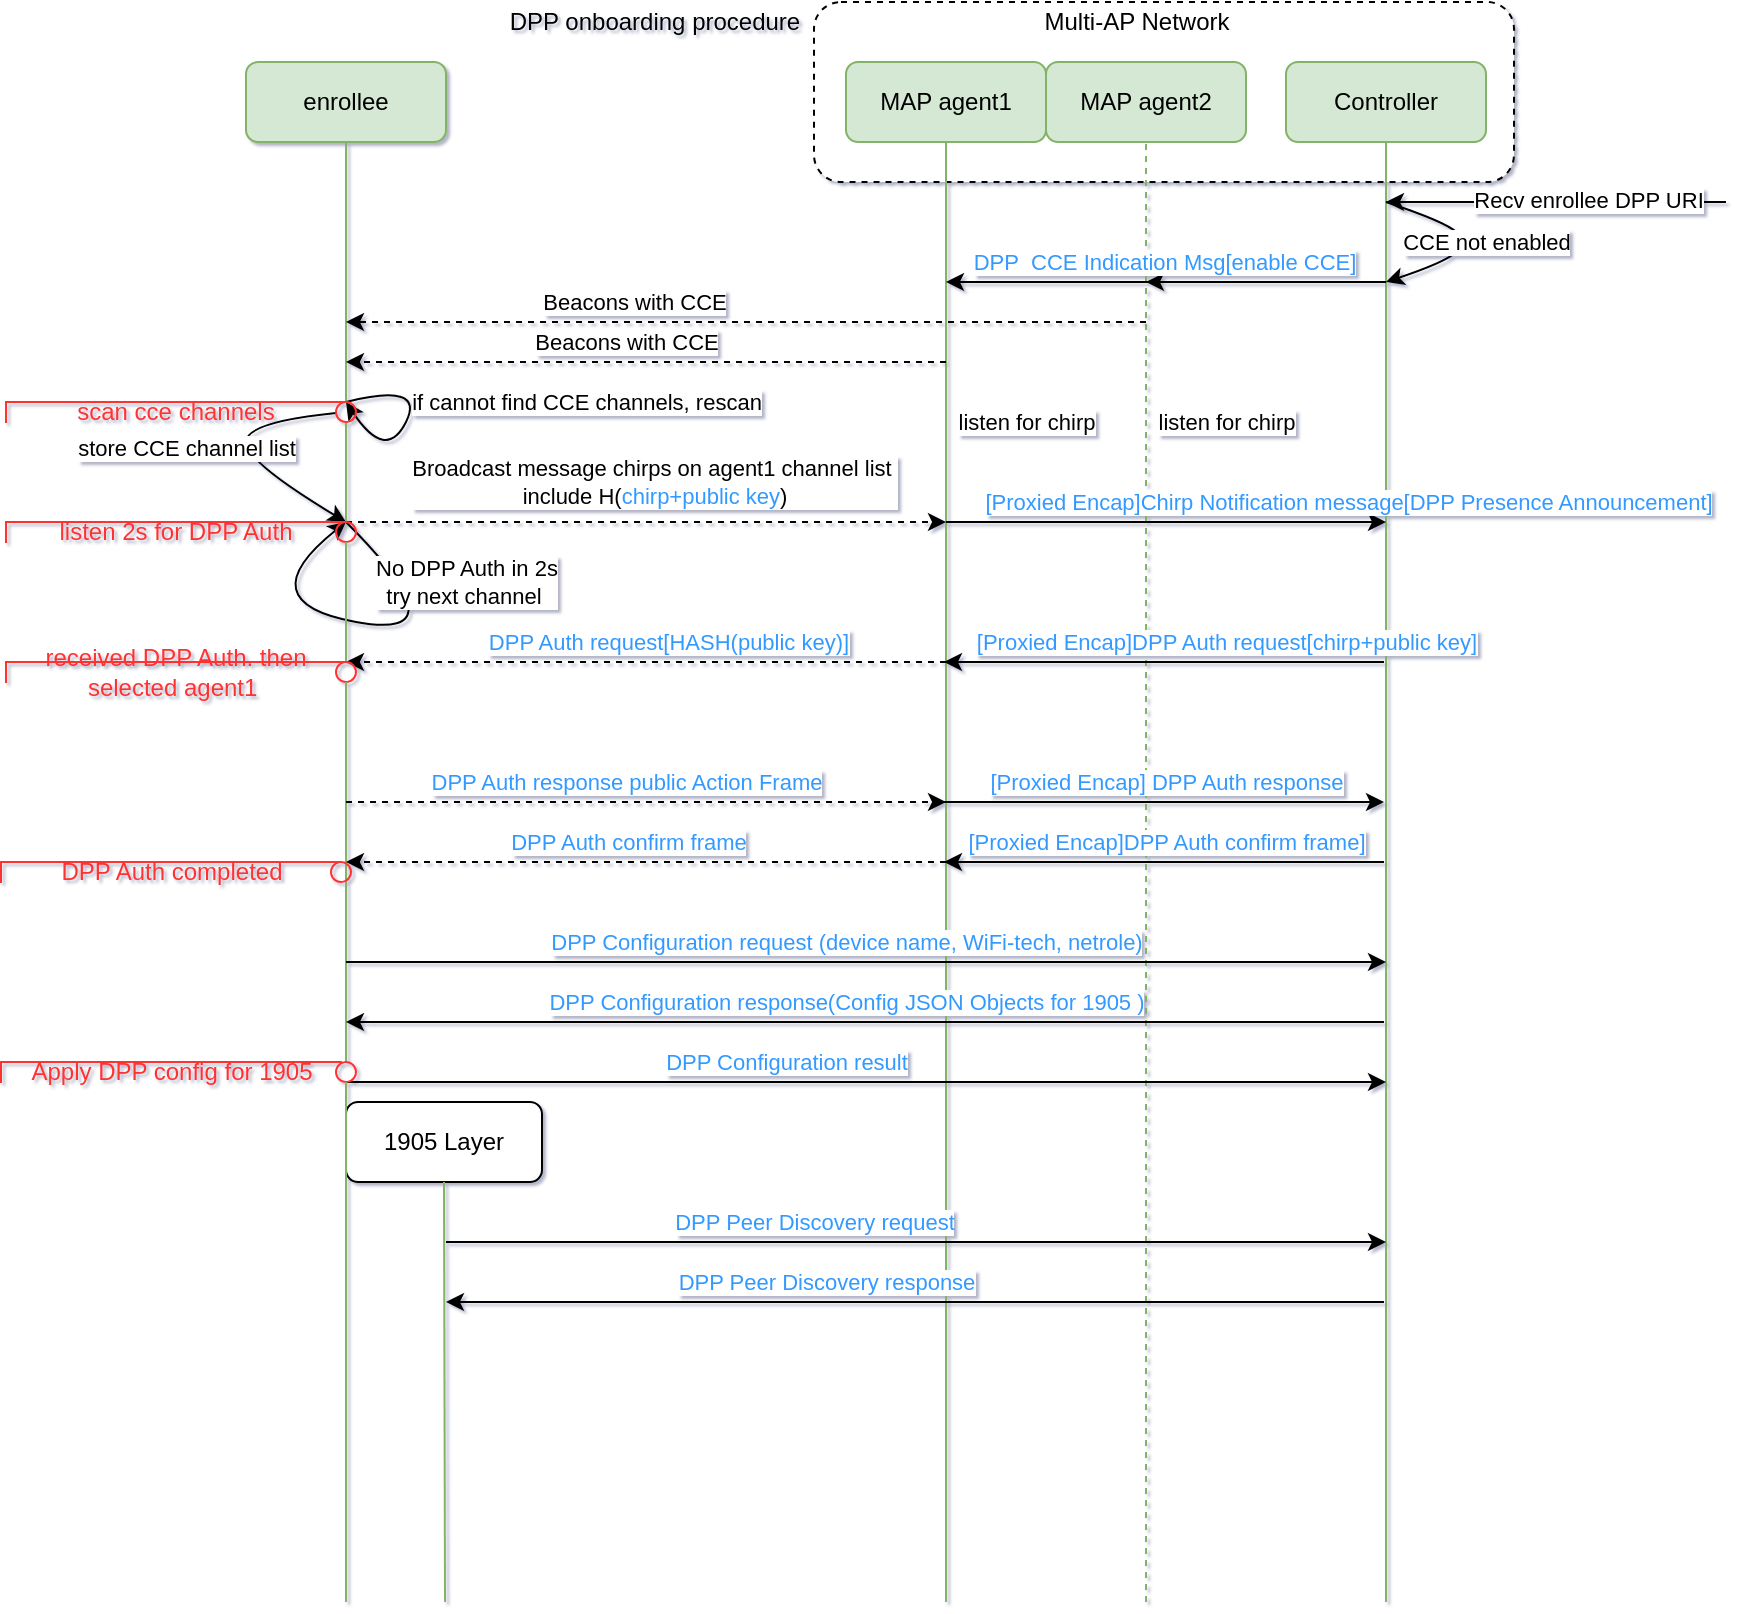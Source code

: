 <mxfile version="18.0.3" type="github">
  <diagram id="O9gMi_NTs04NcxgNP2FB" name="Page-1">
    <mxGraphModel dx="879" dy="625" grid="1" gridSize="10" guides="1" tooltips="1" connect="1" arrows="1" fold="1" page="1" pageScale="1" pageWidth="827" pageHeight="1169" math="0" shadow="1">
      <root>
        <mxCell id="0" />
        <mxCell id="1" parent="0" />
        <mxCell id="7oV9sslifIrVKHSfEK3D-14" value="" style="rounded=1;whiteSpace=wrap;html=1;dashed=1;" vertex="1" parent="1">
          <mxGeometry x="414" y="10" width="350" height="90" as="geometry" />
        </mxCell>
        <mxCell id="7oV9sslifIrVKHSfEK3D-3" value="MAP agent1" style="rounded=1;whiteSpace=wrap;html=1;fillColor=#d5e8d4;strokeColor=#82b366;" vertex="1" parent="1">
          <mxGeometry x="430" y="40" width="100" height="40" as="geometry" />
        </mxCell>
        <mxCell id="7oV9sslifIrVKHSfEK3D-4" value="" style="endArrow=none;html=1;rounded=0;entryX=0.5;entryY=1;entryDx=0;entryDy=0;fillColor=#d5e8d4;strokeColor=#82b366;" edge="1" parent="1" target="7oV9sslifIrVKHSfEK3D-3">
          <mxGeometry width="50" height="50" relative="1" as="geometry">
            <mxPoint x="480" y="810" as="sourcePoint" />
            <mxPoint x="310" y="90" as="targetPoint" />
          </mxGeometry>
        </mxCell>
        <mxCell id="7oV9sslifIrVKHSfEK3D-34" value="&lt;font color=&quot;#000000&quot;&gt;listen for chirp&lt;/font&gt;" style="edgeLabel;html=1;align=center;verticalAlign=middle;resizable=0;points=[];fontColor=#3399FF;" vertex="1" connectable="0" parent="7oV9sslifIrVKHSfEK3D-4">
          <mxGeometry x="0.439" y="-1" relative="1" as="geometry">
            <mxPoint x="39" y="-65" as="offset" />
          </mxGeometry>
        </mxCell>
        <mxCell id="7oV9sslifIrVKHSfEK3D-5" value="Controller" style="rounded=1;whiteSpace=wrap;html=1;fillColor=#d5e8d4;strokeColor=#82b366;" vertex="1" parent="1">
          <mxGeometry x="650" y="40" width="100" height="40" as="geometry" />
        </mxCell>
        <mxCell id="7oV9sslifIrVKHSfEK3D-6" value="" style="endArrow=none;html=1;rounded=0;entryX=0.5;entryY=1;entryDx=0;entryDy=0;fillColor=#d5e8d4;strokeColor=#82b366;" edge="1" parent="1" target="7oV9sslifIrVKHSfEK3D-5">
          <mxGeometry width="50" height="50" relative="1" as="geometry">
            <mxPoint x="700" y="810" as="sourcePoint" />
            <mxPoint x="760" y="90" as="targetPoint" />
          </mxGeometry>
        </mxCell>
        <mxCell id="7oV9sslifIrVKHSfEK3D-7" value="enrollee" style="rounded=1;whiteSpace=wrap;html=1;fillColor=#d5e8d4;strokeColor=#82b366;" vertex="1" parent="1">
          <mxGeometry x="130" y="40" width="100" height="40" as="geometry" />
        </mxCell>
        <mxCell id="7oV9sslifIrVKHSfEK3D-8" value="" style="endArrow=none;html=1;rounded=0;entryX=0.5;entryY=1;entryDx=0;entryDy=0;fillColor=#d5e8d4;strokeColor=#82b366;startArrow=none;" edge="1" parent="1" target="7oV9sslifIrVKHSfEK3D-7" source="7oV9sslifIrVKHSfEK3D-38">
          <mxGeometry width="50" height="50" relative="1" as="geometry">
            <mxPoint x="180" y="610" as="sourcePoint" />
            <mxPoint x="130" y="90" as="targetPoint" />
          </mxGeometry>
        </mxCell>
        <mxCell id="7oV9sslifIrVKHSfEK3D-9" value="DPP onboarding procedure" style="text;html=1;resizable=0;autosize=1;align=center;verticalAlign=middle;points=[];fillColor=none;strokeColor=none;rounded=0;" vertex="1" parent="1">
          <mxGeometry x="254" y="10" width="160" height="20" as="geometry" />
        </mxCell>
        <mxCell id="7oV9sslifIrVKHSfEK3D-10" value="" style="endArrow=classic;html=1;rounded=0;" edge="1" parent="1">
          <mxGeometry width="50" height="50" relative="1" as="geometry">
            <mxPoint x="870" y="110" as="sourcePoint" />
            <mxPoint x="700" y="110" as="targetPoint" />
          </mxGeometry>
        </mxCell>
        <mxCell id="7oV9sslifIrVKHSfEK3D-11" value="Recv enrollee DPP URI" style="edgeLabel;html=1;align=center;verticalAlign=middle;resizable=0;points=[];" vertex="1" connectable="0" parent="7oV9sslifIrVKHSfEK3D-10">
          <mxGeometry x="0.16" y="-1" relative="1" as="geometry">
            <mxPoint x="29" as="offset" />
          </mxGeometry>
        </mxCell>
        <mxCell id="7oV9sslifIrVKHSfEK3D-12" value="MAP agent2" style="rounded=1;whiteSpace=wrap;html=1;fillColor=#d5e8d4;strokeColor=#82b366;" vertex="1" parent="1">
          <mxGeometry x="530" y="40" width="100" height="40" as="geometry" />
        </mxCell>
        <mxCell id="7oV9sslifIrVKHSfEK3D-13" value="" style="endArrow=none;html=1;rounded=0;entryX=0.5;entryY=1;entryDx=0;entryDy=0;fillColor=#d5e8d4;strokeColor=#82b366;dashed=1;" edge="1" parent="1" target="7oV9sslifIrVKHSfEK3D-12">
          <mxGeometry width="50" height="50" relative="1" as="geometry">
            <mxPoint x="580" y="810" as="sourcePoint" />
            <mxPoint x="410" y="90" as="targetPoint" />
          </mxGeometry>
        </mxCell>
        <mxCell id="7oV9sslifIrVKHSfEK3D-15" value="Multi-AP Network" style="text;html=1;align=center;verticalAlign=middle;resizable=0;points=[];autosize=1;strokeColor=none;fillColor=none;" vertex="1" parent="1">
          <mxGeometry x="520" y="10" width="110" height="20" as="geometry" />
        </mxCell>
        <mxCell id="7oV9sslifIrVKHSfEK3D-17" value="CCE not enabled" style="curved=1;endArrow=classic;html=1;rounded=0;" edge="1" parent="1">
          <mxGeometry y="10" width="50" height="50" relative="1" as="geometry">
            <mxPoint x="700" y="110" as="sourcePoint" />
            <mxPoint x="700" y="150" as="targetPoint" />
            <Array as="points">
              <mxPoint x="730" y="120" />
              <mxPoint x="740" y="130" />
              <mxPoint x="730" y="140" />
            </Array>
            <mxPoint x="3" y="-7" as="offset" />
          </mxGeometry>
        </mxCell>
        <mxCell id="7oV9sslifIrVKHSfEK3D-19" value="" style="endArrow=classic;html=1;rounded=0;" edge="1" parent="1">
          <mxGeometry width="50" height="50" relative="1" as="geometry">
            <mxPoint x="700" y="150" as="sourcePoint" />
            <mxPoint x="580" y="150" as="targetPoint" />
          </mxGeometry>
        </mxCell>
        <mxCell id="7oV9sslifIrVKHSfEK3D-20" value="&lt;font color=&quot;#3399ff&quot;&gt;DPP&amp;nbsp; CCE Indication Msg[enable CCE]&lt;/font&gt;" style="edgeLabel;html=1;align=center;verticalAlign=middle;resizable=0;points=[];" vertex="1" connectable="0" parent="7oV9sslifIrVKHSfEK3D-19">
          <mxGeometry x="0.083" y="2" relative="1" as="geometry">
            <mxPoint x="-46" y="-12" as="offset" />
          </mxGeometry>
        </mxCell>
        <mxCell id="7oV9sslifIrVKHSfEK3D-18" value="" style="endArrow=classic;html=1;rounded=0;" edge="1" parent="1">
          <mxGeometry width="50" height="50" relative="1" as="geometry">
            <mxPoint x="700" y="150" as="sourcePoint" />
            <mxPoint x="480" y="150" as="targetPoint" />
          </mxGeometry>
        </mxCell>
        <mxCell id="7oV9sslifIrVKHSfEK3D-21" value="" style="endArrow=classic;html=1;rounded=0;fontColor=#3399FF;dashed=1;" edge="1" parent="1">
          <mxGeometry width="50" height="50" relative="1" as="geometry">
            <mxPoint x="580" y="170" as="sourcePoint" />
            <mxPoint x="180" y="170" as="targetPoint" />
          </mxGeometry>
        </mxCell>
        <mxCell id="7oV9sslifIrVKHSfEK3D-22" value="&lt;font color=&quot;#000000&quot;&gt;Beacons with CCE&lt;/font&gt;" style="edgeLabel;html=1;align=center;verticalAlign=middle;resizable=0;points=[];fontColor=#3399FF;" vertex="1" connectable="0" parent="7oV9sslifIrVKHSfEK3D-21">
          <mxGeometry x="0.28" y="1" relative="1" as="geometry">
            <mxPoint y="-11" as="offset" />
          </mxGeometry>
        </mxCell>
        <mxCell id="7oV9sslifIrVKHSfEK3D-23" value="" style="endArrow=classic;html=1;rounded=0;fontColor=#3399FF;dashed=1;" edge="1" parent="1">
          <mxGeometry width="50" height="50" relative="1" as="geometry">
            <mxPoint x="480" y="190" as="sourcePoint" />
            <mxPoint x="180" y="190" as="targetPoint" />
          </mxGeometry>
        </mxCell>
        <mxCell id="7oV9sslifIrVKHSfEK3D-24" value="&lt;font color=&quot;#000000&quot;&gt;Beacons with CCE&lt;/font&gt;" style="edgeLabel;html=1;align=center;verticalAlign=middle;resizable=0;points=[];fontColor=#3399FF;" vertex="1" connectable="0" parent="1">
          <mxGeometry x="320" y="180" as="geometry" />
        </mxCell>
        <mxCell id="7oV9sslifIrVKHSfEK3D-25" value="if cannot find CCE channels, rescan" style="curved=1;endArrow=classic;html=1;rounded=0;" edge="1" parent="1">
          <mxGeometry x="-0.324" y="81" width="50" height="50" relative="1" as="geometry">
            <mxPoint x="180" y="210" as="sourcePoint" />
            <mxPoint x="180" y="210" as="targetPoint" />
            <Array as="points">
              <mxPoint x="220" y="200" />
              <mxPoint x="200" y="240" />
            </Array>
            <mxPoint x="7" y="-26" as="offset" />
          </mxGeometry>
        </mxCell>
        <mxCell id="7oV9sslifIrVKHSfEK3D-27" value="store CCE channel list" style="curved=1;endArrow=classic;html=1;rounded=0;startArrow=none;" edge="1" parent="1" source="7oV9sslifIrVKHSfEK3D-38">
          <mxGeometry x="-0.057" y="-30" width="50" height="50" relative="1" as="geometry">
            <mxPoint x="180" y="210" as="sourcePoint" />
            <mxPoint x="180" y="270" as="targetPoint" />
            <Array as="points">
              <mxPoint x="130" y="220" />
              <mxPoint x="130" y="240" />
            </Array>
            <mxPoint as="offset" />
          </mxGeometry>
        </mxCell>
        <mxCell id="7oV9sslifIrVKHSfEK3D-28" value="" style="endArrow=classic;html=1;rounded=0;dashed=1;fontColor=#3399FF;" edge="1" parent="1">
          <mxGeometry width="50" height="50" relative="1" as="geometry">
            <mxPoint x="180" y="270" as="sourcePoint" />
            <mxPoint x="480" y="270" as="targetPoint" />
          </mxGeometry>
        </mxCell>
        <mxCell id="7oV9sslifIrVKHSfEK3D-29" value="&lt;font color=&quot;#000000&quot;&gt;Broadcast message chirps on agent1 channel list&amp;nbsp;&lt;br&gt;include H(&lt;/font&gt;chirp+public key&lt;font color=&quot;#000000&quot;&gt;)&lt;/font&gt;" style="edgeLabel;html=1;align=center;verticalAlign=middle;resizable=0;points=[];fontColor=#3399FF;" vertex="1" connectable="0" parent="7oV9sslifIrVKHSfEK3D-28">
          <mxGeometry x="-0.123" y="-1" relative="1" as="geometry">
            <mxPoint x="22" y="-21" as="offset" />
          </mxGeometry>
        </mxCell>
        <mxCell id="7oV9sslifIrVKHSfEK3D-30" value="" style="endArrow=classic;html=1;rounded=0;fontColor=#000000;" edge="1" parent="1">
          <mxGeometry width="50" height="50" relative="1" as="geometry">
            <mxPoint x="480" y="270" as="sourcePoint" />
            <mxPoint x="700" y="270" as="targetPoint" />
          </mxGeometry>
        </mxCell>
        <mxCell id="7oV9sslifIrVKHSfEK3D-31" value="&lt;font color=&quot;#3399ff&quot;&gt;[Proxied Encap]Chirp Notification message[DPP Presence Announcement]&lt;/font&gt;" style="edgeLabel;html=1;align=center;verticalAlign=middle;resizable=0;points=[];fontColor=#000000;" vertex="1" connectable="0" parent="7oV9sslifIrVKHSfEK3D-30">
          <mxGeometry x="-0.259" y="4" relative="1" as="geometry">
            <mxPoint x="119" y="-6" as="offset" />
          </mxGeometry>
        </mxCell>
        <mxCell id="7oV9sslifIrVKHSfEK3D-32" value="" style="endArrow=classic;html=1;rounded=0;fontColor=#000000;" edge="1" parent="1">
          <mxGeometry width="50" height="50" relative="1" as="geometry">
            <mxPoint x="699" y="340" as="sourcePoint" />
            <mxPoint x="479" y="340" as="targetPoint" />
          </mxGeometry>
        </mxCell>
        <mxCell id="7oV9sslifIrVKHSfEK3D-33" value="&lt;font color=&quot;#3399ff&quot;&gt;[Proxied Encap]DPP Auth request[chirp+public key]&lt;/font&gt;" style="edgeLabel;html=1;align=center;verticalAlign=middle;resizable=0;points=[];fontColor=#000000;" vertex="1" connectable="0" parent="7oV9sslifIrVKHSfEK3D-32">
          <mxGeometry x="-0.259" y="4" relative="1" as="geometry">
            <mxPoint x="2" y="-14" as="offset" />
          </mxGeometry>
        </mxCell>
        <mxCell id="7oV9sslifIrVKHSfEK3D-35" value="&lt;font color=&quot;#000000&quot;&gt;listen for chirp&lt;/font&gt;" style="edgeLabel;html=1;align=center;verticalAlign=middle;resizable=0;points=[];fontColor=#3399FF;" vertex="1" connectable="0" parent="1">
          <mxGeometry x="620" y="220" as="geometry" />
        </mxCell>
        <mxCell id="7oV9sslifIrVKHSfEK3D-36" value="No DPP Auth in 2s&lt;br&gt;try next channel&amp;nbsp;" style="curved=1;endArrow=classic;html=1;rounded=0;" edge="1" parent="1">
          <mxGeometry x="-0.512" y="21" width="50" height="50" relative="1" as="geometry">
            <mxPoint x="180" y="270" as="sourcePoint" />
            <mxPoint x="180" y="270" as="targetPoint" />
            <Array as="points">
              <mxPoint x="240" y="330" />
              <mxPoint x="130" y="310" />
            </Array>
            <mxPoint as="offset" />
          </mxGeometry>
        </mxCell>
        <mxCell id="7oV9sslifIrVKHSfEK3D-37" value="" style="endArrow=classic;html=1;rounded=0;fontColor=#3399FF;dashed=1;" edge="1" parent="1">
          <mxGeometry width="50" height="50" relative="1" as="geometry">
            <mxPoint x="480" y="340" as="sourcePoint" />
            <mxPoint x="180" y="340" as="targetPoint" />
          </mxGeometry>
        </mxCell>
        <mxCell id="7oV9sslifIrVKHSfEK3D-60" value="DPP Auth request[HASH(public key)]" style="edgeLabel;html=1;align=center;verticalAlign=middle;resizable=0;points=[];fontColor=#3399FF;" vertex="1" connectable="0" parent="7oV9sslifIrVKHSfEK3D-37">
          <mxGeometry x="-0.063" y="-3" relative="1" as="geometry">
            <mxPoint x="1" y="-7" as="offset" />
          </mxGeometry>
        </mxCell>
        <mxCell id="7oV9sslifIrVKHSfEK3D-39" value="" style="endArrow=none;html=1;rounded=0;entryX=0.5;entryY=1;entryDx=0;entryDy=0;fillColor=#d5e8d4;strokeColor=#82b366;startArrow=none;" edge="1" parent="1" source="7oV9sslifIrVKHSfEK3D-41" target="7oV9sslifIrVKHSfEK3D-38">
          <mxGeometry width="50" height="50" relative="1" as="geometry">
            <mxPoint x="180" y="610" as="sourcePoint" />
            <mxPoint x="180" y="80" as="targetPoint" />
          </mxGeometry>
        </mxCell>
        <mxCell id="7oV9sslifIrVKHSfEK3D-38" value="" style="verticalLabelPosition=bottom;verticalAlign=top;html=1;shape=mxgraph.basic.arc;startAngle=0.101;endAngle=0.1;fontColor=#000000;strokeColor=#FF3333;" vertex="1" parent="1">
          <mxGeometry x="175" y="210" width="10" height="10" as="geometry" />
        </mxCell>
        <mxCell id="7oV9sslifIrVKHSfEK3D-40" value="" style="curved=1;endArrow=none;html=1;rounded=0;" edge="1" parent="1" target="7oV9sslifIrVKHSfEK3D-38">
          <mxGeometry x="-0.057" y="-30" width="50" height="50" relative="1" as="geometry">
            <mxPoint x="180" y="210" as="sourcePoint" />
            <mxPoint x="180" y="270" as="targetPoint" />
            <Array as="points" />
            <mxPoint as="offset" />
          </mxGeometry>
        </mxCell>
        <mxCell id="7oV9sslifIrVKHSfEK3D-41" value="" style="verticalLabelPosition=bottom;verticalAlign=top;html=1;shape=mxgraph.basic.arc;startAngle=0.101;endAngle=0.1;fontColor=#000000;strokeColor=#FF3333;" vertex="1" parent="1">
          <mxGeometry x="175" y="270" width="10" height="10" as="geometry" />
        </mxCell>
        <mxCell id="7oV9sslifIrVKHSfEK3D-42" value="" style="endArrow=none;html=1;rounded=0;entryX=0.5;entryY=1;entryDx=0;entryDy=0;fillColor=#d5e8d4;strokeColor=#82b366;startArrow=none;" edge="1" parent="1" source="7oV9sslifIrVKHSfEK3D-50" target="7oV9sslifIrVKHSfEK3D-41">
          <mxGeometry width="50" height="50" relative="1" as="geometry">
            <mxPoint x="180" y="610" as="sourcePoint" />
            <mxPoint x="180" y="220" as="targetPoint" />
          </mxGeometry>
        </mxCell>
        <mxCell id="7oV9sslifIrVKHSfEK3D-44" value="scan cce channels" style="shape=partialRectangle;whiteSpace=wrap;html=1;bottom=0;right=0;fillColor=none;fontColor=#FF3333;strokeColor=#FF3333;" vertex="1" parent="1">
          <mxGeometry x="10" y="210" width="170" height="10" as="geometry" />
        </mxCell>
        <mxCell id="7oV9sslifIrVKHSfEK3D-48" value="listen 2s for DPP Auth" style="shape=partialRectangle;whiteSpace=wrap;html=1;bottom=0;right=0;fillColor=none;fontColor=#FF3333;strokeColor=#FF3333;" vertex="1" parent="1">
          <mxGeometry x="10" y="270" width="170" height="10" as="geometry" />
        </mxCell>
        <mxCell id="7oV9sslifIrVKHSfEK3D-49" value="received DPP Auth. then selected agent1&amp;nbsp;" style="shape=partialRectangle;whiteSpace=wrap;html=1;bottom=0;right=0;fillColor=none;fontColor=#FF3333;strokeColor=#FF3333;" vertex="1" parent="1">
          <mxGeometry x="10" y="340" width="170" height="10" as="geometry" />
        </mxCell>
        <mxCell id="7oV9sslifIrVKHSfEK3D-50" value="" style="verticalLabelPosition=bottom;verticalAlign=top;html=1;shape=mxgraph.basic.arc;startAngle=0.101;endAngle=0.1;fontColor=#000000;strokeColor=#FF3333;" vertex="1" parent="1">
          <mxGeometry x="175" y="340" width="10" height="10" as="geometry" />
        </mxCell>
        <mxCell id="7oV9sslifIrVKHSfEK3D-51" value="" style="endArrow=none;html=1;rounded=0;entryX=0.5;entryY=1;entryDx=0;entryDy=0;fillColor=#d5e8d4;strokeColor=#82b366;startArrow=none;" edge="1" parent="1" source="7oV9sslifIrVKHSfEK3D-68" target="7oV9sslifIrVKHSfEK3D-50">
          <mxGeometry width="50" height="50" relative="1" as="geometry">
            <mxPoint x="180" y="810" as="sourcePoint" />
            <mxPoint x="180" y="280" as="targetPoint" />
          </mxGeometry>
        </mxCell>
        <mxCell id="7oV9sslifIrVKHSfEK3D-52" value="" style="endArrow=classic;html=1;rounded=0;dashed=1;fontColor=#3399FF;" edge="1" parent="1">
          <mxGeometry width="50" height="50" relative="1" as="geometry">
            <mxPoint x="180" y="410" as="sourcePoint" />
            <mxPoint x="480" y="410" as="targetPoint" />
          </mxGeometry>
        </mxCell>
        <mxCell id="7oV9sslifIrVKHSfEK3D-53" value="DPP Auth response public Action Frame" style="edgeLabel;html=1;align=center;verticalAlign=middle;resizable=0;points=[];fontColor=#3399FF;" vertex="1" connectable="0" parent="7oV9sslifIrVKHSfEK3D-52">
          <mxGeometry x="-0.123" y="-1" relative="1" as="geometry">
            <mxPoint x="8" y="-11" as="offset" />
          </mxGeometry>
        </mxCell>
        <mxCell id="7oV9sslifIrVKHSfEK3D-54" value="" style="endArrow=classic;html=1;rounded=0;fontColor=#000000;" edge="1" parent="1">
          <mxGeometry width="50" height="50" relative="1" as="geometry">
            <mxPoint x="479" y="410" as="sourcePoint" />
            <mxPoint x="699" y="410" as="targetPoint" />
          </mxGeometry>
        </mxCell>
        <mxCell id="7oV9sslifIrVKHSfEK3D-55" value="&lt;font color=&quot;#3399ff&quot;&gt;[Proxied Encap] DPP Auth response&lt;/font&gt;" style="edgeLabel;html=1;align=center;verticalAlign=middle;resizable=0;points=[];fontColor=#000000;" vertex="1" connectable="0" parent="7oV9sslifIrVKHSfEK3D-54">
          <mxGeometry x="-0.259" y="4" relative="1" as="geometry">
            <mxPoint x="29" y="-6" as="offset" />
          </mxGeometry>
        </mxCell>
        <mxCell id="7oV9sslifIrVKHSfEK3D-56" value="" style="endArrow=classic;html=1;rounded=0;fontColor=#000000;" edge="1" parent="1">
          <mxGeometry width="50" height="50" relative="1" as="geometry">
            <mxPoint x="699" y="440" as="sourcePoint" />
            <mxPoint x="479" y="440" as="targetPoint" />
          </mxGeometry>
        </mxCell>
        <mxCell id="7oV9sslifIrVKHSfEK3D-57" value="&lt;font color=&quot;#3399ff&quot;&gt;[Proxied Encap]DPP Auth confirm frame]&lt;/font&gt;" style="edgeLabel;html=1;align=center;verticalAlign=middle;resizable=0;points=[];fontColor=#000000;" vertex="1" connectable="0" parent="7oV9sslifIrVKHSfEK3D-56">
          <mxGeometry x="-0.259" y="4" relative="1" as="geometry">
            <mxPoint x="-28" y="-14" as="offset" />
          </mxGeometry>
        </mxCell>
        <mxCell id="7oV9sslifIrVKHSfEK3D-58" value="" style="endArrow=classic;html=1;rounded=0;fontColor=#3399FF;dashed=1;" edge="1" parent="1">
          <mxGeometry width="50" height="50" relative="1" as="geometry">
            <mxPoint x="480" y="440" as="sourcePoint" />
            <mxPoint x="180" y="440" as="targetPoint" />
          </mxGeometry>
        </mxCell>
        <mxCell id="7oV9sslifIrVKHSfEK3D-59" value="DPP Auth confirm frame" style="edgeLabel;html=1;align=center;verticalAlign=middle;resizable=0;points=[];fontColor=#3399FF;" vertex="1" connectable="0" parent="7oV9sslifIrVKHSfEK3D-58">
          <mxGeometry x="0.277" y="-2" relative="1" as="geometry">
            <mxPoint x="32" y="-8" as="offset" />
          </mxGeometry>
        </mxCell>
        <mxCell id="7oV9sslifIrVKHSfEK3D-61" value="DPP Auth completed" style="shape=partialRectangle;whiteSpace=wrap;html=1;bottom=0;right=0;fillColor=none;fontColor=#FF3333;strokeColor=#FF3333;" vertex="1" parent="1">
          <mxGeometry x="7.5" y="440" width="170" height="10" as="geometry" />
        </mxCell>
        <mxCell id="7oV9sslifIrVKHSfEK3D-62" value="" style="verticalLabelPosition=bottom;verticalAlign=top;html=1;shape=mxgraph.basic.arc;startAngle=0.101;endAngle=0.1;fontColor=#000000;strokeColor=#FF3333;" vertex="1" parent="1">
          <mxGeometry x="172.5" y="440" width="10" height="10" as="geometry" />
        </mxCell>
        <mxCell id="7oV9sslifIrVKHSfEK3D-63" value="" style="endArrow=classic;html=1;rounded=0;fontColor=#3399FF;" edge="1" parent="1">
          <mxGeometry width="50" height="50" relative="1" as="geometry">
            <mxPoint x="180" y="490" as="sourcePoint" />
            <mxPoint x="700" y="490" as="targetPoint" />
          </mxGeometry>
        </mxCell>
        <mxCell id="7oV9sslifIrVKHSfEK3D-64" value="DPP Configuration request (device name, WiFi-tech, netrole)" style="edgeLabel;html=1;align=center;verticalAlign=middle;resizable=0;points=[];fontColor=#3399FF;" vertex="1" connectable="0" parent="7oV9sslifIrVKHSfEK3D-63">
          <mxGeometry x="-0.123" y="-1" relative="1" as="geometry">
            <mxPoint x="22" y="-11" as="offset" />
          </mxGeometry>
        </mxCell>
        <mxCell id="7oV9sslifIrVKHSfEK3D-65" value="" style="endArrow=classic;html=1;rounded=0;fontColor=#000000;" edge="1" parent="1">
          <mxGeometry width="50" height="50" relative="1" as="geometry">
            <mxPoint x="699" y="520" as="sourcePoint" />
            <mxPoint x="180" y="520" as="targetPoint" />
          </mxGeometry>
        </mxCell>
        <mxCell id="7oV9sslifIrVKHSfEK3D-66" value="&lt;font color=&quot;#3399ff&quot;&gt;DPP Configuration response(Config JSON Objects for 1905 )&lt;/font&gt;" style="edgeLabel;html=1;align=center;verticalAlign=middle;resizable=0;points=[];fontColor=#000000;" vertex="1" connectable="0" parent="7oV9sslifIrVKHSfEK3D-65">
          <mxGeometry x="-0.259" y="4" relative="1" as="geometry">
            <mxPoint x="-77" y="-14" as="offset" />
          </mxGeometry>
        </mxCell>
        <mxCell id="7oV9sslifIrVKHSfEK3D-67" value="Apply DPP config for 1905" style="shape=partialRectangle;whiteSpace=wrap;html=1;bottom=0;right=0;fillColor=none;fontColor=#FF3333;strokeColor=#FF3333;" vertex="1" parent="1">
          <mxGeometry x="7.5" y="540" width="170" height="10" as="geometry" />
        </mxCell>
        <mxCell id="7oV9sslifIrVKHSfEK3D-69" value="" style="endArrow=classic;html=1;rounded=0;fontColor=#3399FF;" edge="1" parent="1">
          <mxGeometry width="50" height="50" relative="1" as="geometry">
            <mxPoint x="180" y="550" as="sourcePoint" />
            <mxPoint x="700" y="550" as="targetPoint" />
          </mxGeometry>
        </mxCell>
        <mxCell id="7oV9sslifIrVKHSfEK3D-70" value="DPP Configuration result" style="edgeLabel;html=1;align=center;verticalAlign=middle;resizable=0;points=[];fontColor=#3399FF;" vertex="1" connectable="0" parent="7oV9sslifIrVKHSfEK3D-69">
          <mxGeometry x="-0.123" y="-1" relative="1" as="geometry">
            <mxPoint x="-8" y="-11" as="offset" />
          </mxGeometry>
        </mxCell>
        <mxCell id="7oV9sslifIrVKHSfEK3D-71" value="&lt;font color=&quot;#000000&quot;&gt;1905 Layer&lt;/font&gt;" style="rounded=1;whiteSpace=wrap;html=1;fontColor=#3399FF;strokeColor=#000000;" vertex="1" parent="1">
          <mxGeometry x="180" y="560" width="98" height="40" as="geometry" />
        </mxCell>
        <mxCell id="7oV9sslifIrVKHSfEK3D-72" value="" style="endArrow=none;html=1;rounded=0;entryX=0.5;entryY=1;entryDx=0;entryDy=0;fillColor=#d5e8d4;strokeColor=#82b366;" edge="1" parent="1" target="7oV9sslifIrVKHSfEK3D-71">
          <mxGeometry width="50" height="50" relative="1" as="geometry">
            <mxPoint x="229.5" y="810" as="sourcePoint" />
            <mxPoint x="285.5" y="360" as="targetPoint" />
          </mxGeometry>
        </mxCell>
        <mxCell id="7oV9sslifIrVKHSfEK3D-68" value="" style="verticalLabelPosition=bottom;verticalAlign=top;html=1;shape=mxgraph.basic.arc;startAngle=0.101;endAngle=0.1;fontColor=#000000;strokeColor=#FF3333;" vertex="1" parent="1">
          <mxGeometry x="175" y="540" width="10" height="10" as="geometry" />
        </mxCell>
        <mxCell id="7oV9sslifIrVKHSfEK3D-73" value="" style="endArrow=none;html=1;rounded=0;entryX=0.5;entryY=1;entryDx=0;entryDy=0;fillColor=#d5e8d4;strokeColor=#82b366;" edge="1" parent="1" target="7oV9sslifIrVKHSfEK3D-68">
          <mxGeometry width="50" height="50" relative="1" as="geometry">
            <mxPoint x="180" y="810" as="sourcePoint" />
            <mxPoint x="180" y="350" as="targetPoint" />
          </mxGeometry>
        </mxCell>
        <mxCell id="7oV9sslifIrVKHSfEK3D-75" value="" style="endArrow=classic;html=1;rounded=0;fontColor=#000000;" edge="1" parent="1">
          <mxGeometry width="50" height="50" relative="1" as="geometry">
            <mxPoint x="230" y="630" as="sourcePoint" />
            <mxPoint x="700" y="630" as="targetPoint" />
          </mxGeometry>
        </mxCell>
        <mxCell id="7oV9sslifIrVKHSfEK3D-76" value="&lt;font color=&quot;#3399ff&quot;&gt;DPP Peer Discovery request&lt;/font&gt;" style="edgeLabel;html=1;align=center;verticalAlign=middle;resizable=0;points=[];fontColor=#000000;" vertex="1" connectable="0" parent="7oV9sslifIrVKHSfEK3D-75">
          <mxGeometry x="-0.259" y="4" relative="1" as="geometry">
            <mxPoint x="10" y="-6" as="offset" />
          </mxGeometry>
        </mxCell>
        <mxCell id="7oV9sslifIrVKHSfEK3D-77" value="" style="endArrow=classic;html=1;rounded=0;fontColor=#000000;" edge="1" parent="1">
          <mxGeometry width="50" height="50" relative="1" as="geometry">
            <mxPoint x="699" y="660" as="sourcePoint" />
            <mxPoint x="230" y="660" as="targetPoint" />
          </mxGeometry>
        </mxCell>
        <mxCell id="7oV9sslifIrVKHSfEK3D-78" value="&lt;font color=&quot;#3399ff&quot;&gt;DPP Peer Discovery response&lt;/font&gt;" style="edgeLabel;html=1;align=center;verticalAlign=middle;resizable=0;points=[];fontColor=#000000;" vertex="1" connectable="0" parent="7oV9sslifIrVKHSfEK3D-77">
          <mxGeometry x="-0.259" y="4" relative="1" as="geometry">
            <mxPoint x="-105" y="-14" as="offset" />
          </mxGeometry>
        </mxCell>
      </root>
    </mxGraphModel>
  </diagram>
</mxfile>
